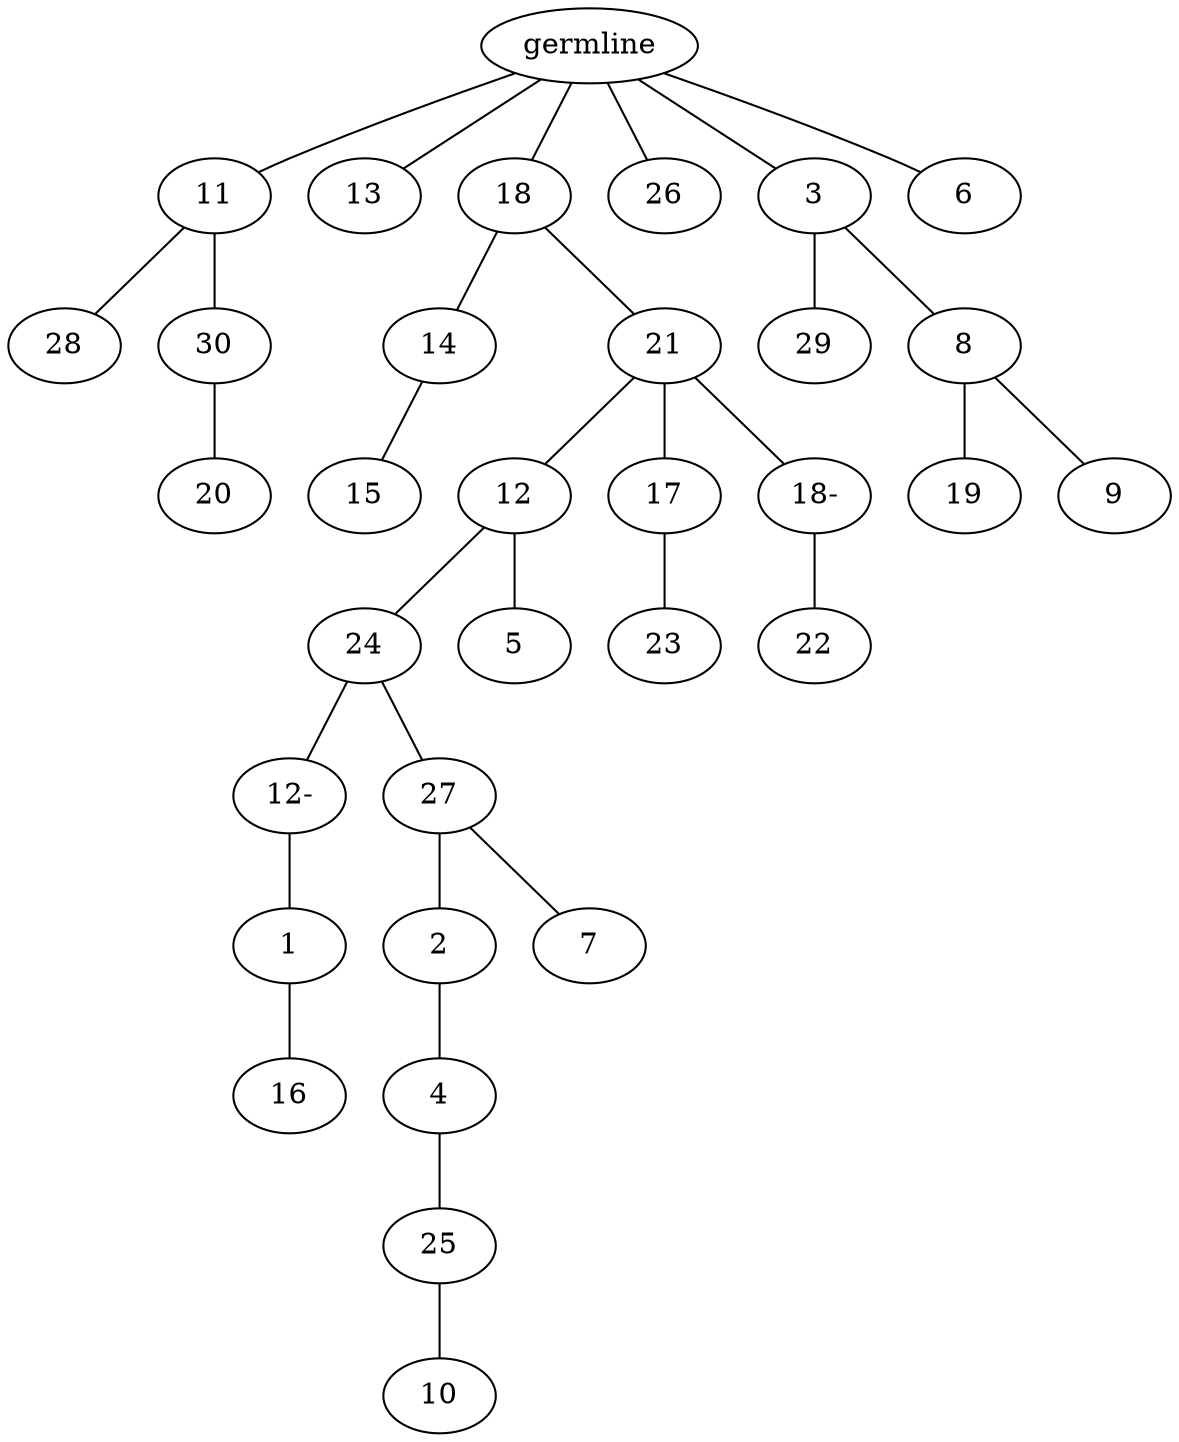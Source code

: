 graph tree {
    "139992870308352" [label="germline"];
    "139992870071504" [label="11"];
    "139992870072176" [label="28"];
    "139992870093296" [label="30"];
    "139992870092960" [label="20"];
    "139992870072080" [label="13"];
    "139992870071168" [label="18"];
    "139992870093152" [label="14"];
    "139992870093584" [label="15"];
    "139992870094256" [label="21"];
    "139992870093728" [label="12"];
    "139992870094160" [label="24"];
    "139992870094592" [label="12-"];
    "139992870094880" [label="1"];
    "139992870095168" [label="16"];
    "139992870095408" [label="27"];
    "139992870094688" [label="2"];
    "139992870095552" [label="4"];
    "139992870095840" [label="25"];
    "139992870167744" [label="10"];
    "139992870096128" [label="7"];
    "139992870095984" [label="5"];
    "139992870096368" [label="17"];
    "139992870069920" [label="23"];
    "139992870095888" [label="18-"];
    "139992870095120" [label="22"];
    "139992870094544" [label="26"];
    "139992870093392" [label="3"];
    "139992870096032" [label="29"];
    "139992870096080" [label="8"];
    "139992870096800" [label="19"];
    "139992870314576" [label="9"];
    "139992870096656" [label="6"];
    "139992870308352" -- "139992870071504";
    "139992870308352" -- "139992870072080";
    "139992870308352" -- "139992870071168";
    "139992870308352" -- "139992870094544";
    "139992870308352" -- "139992870093392";
    "139992870308352" -- "139992870096656";
    "139992870071504" -- "139992870072176";
    "139992870071504" -- "139992870093296";
    "139992870093296" -- "139992870092960";
    "139992870071168" -- "139992870093152";
    "139992870071168" -- "139992870094256";
    "139992870093152" -- "139992870093584";
    "139992870094256" -- "139992870093728";
    "139992870094256" -- "139992870096368";
    "139992870094256" -- "139992870095888";
    "139992870093728" -- "139992870094160";
    "139992870093728" -- "139992870095984";
    "139992870094160" -- "139992870094592";
    "139992870094160" -- "139992870095408";
    "139992870094592" -- "139992870094880";
    "139992870094880" -- "139992870095168";
    "139992870095408" -- "139992870094688";
    "139992870095408" -- "139992870096128";
    "139992870094688" -- "139992870095552";
    "139992870095552" -- "139992870095840";
    "139992870095840" -- "139992870167744";
    "139992870096368" -- "139992870069920";
    "139992870095888" -- "139992870095120";
    "139992870093392" -- "139992870096032";
    "139992870093392" -- "139992870096080";
    "139992870096080" -- "139992870096800";
    "139992870096080" -- "139992870314576";
}
